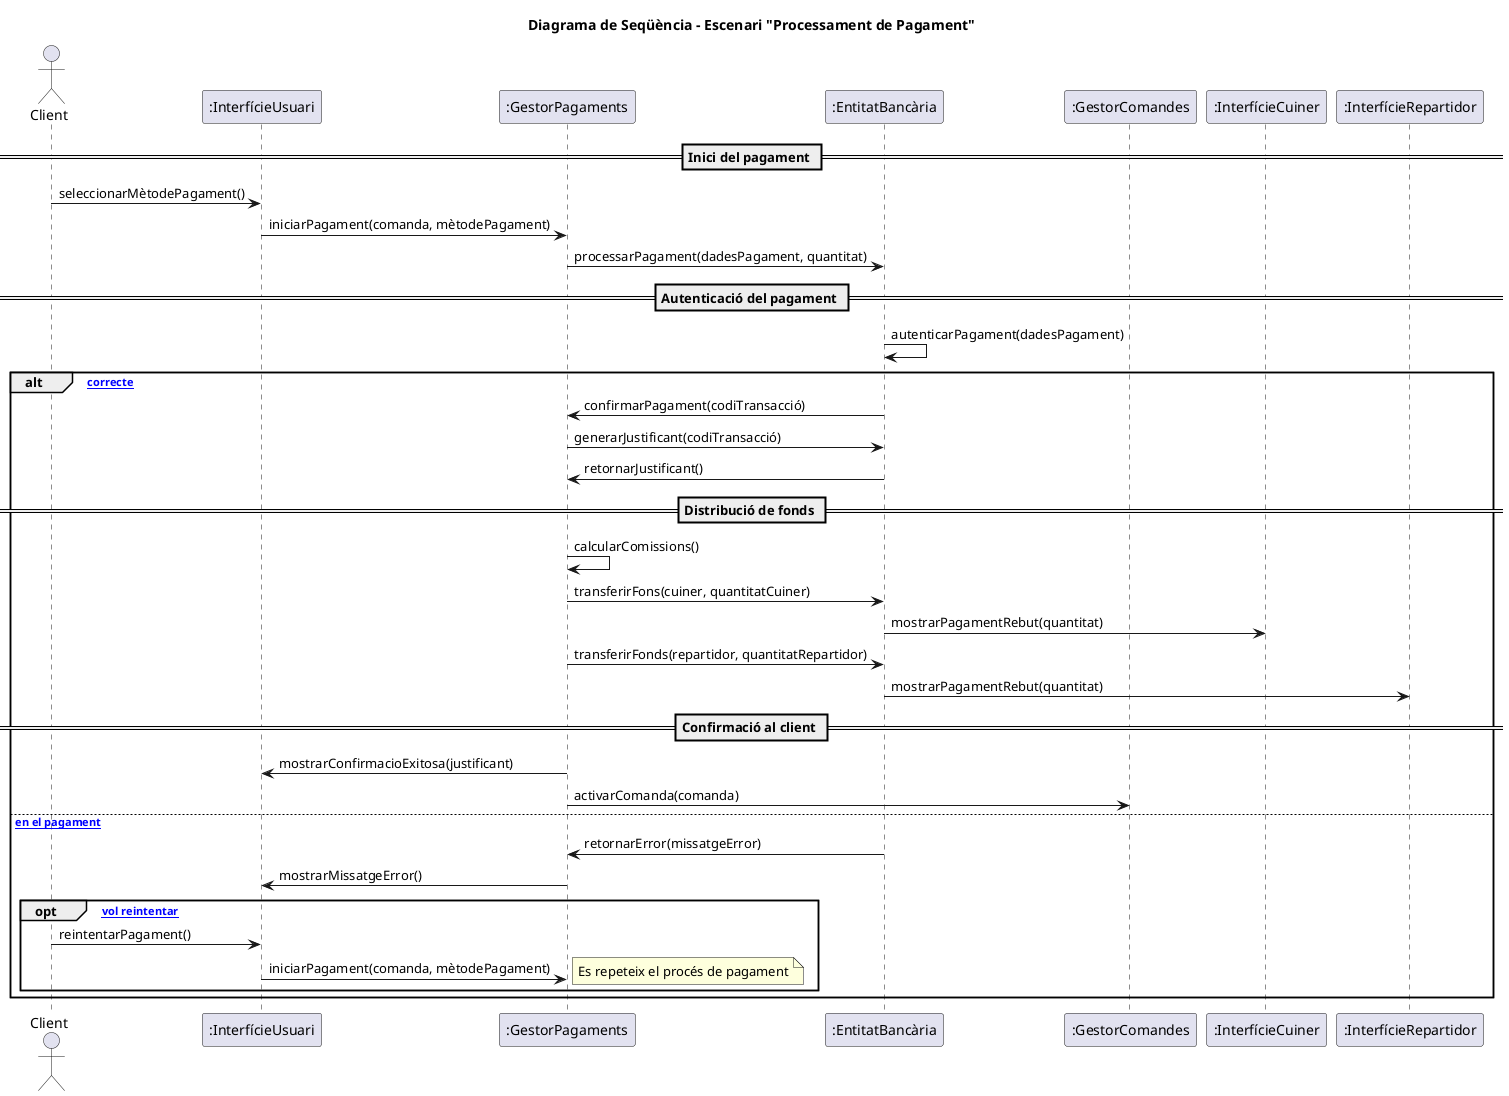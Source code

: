 @startuml
title Diagrama de Seqüència - Escenari "Processament de Pagament"

actor "Client" as C
participant ":InterfícieUsuari" as IU
participant ":GestorPagaments" as GP
participant ":EntitatBancària" as EB
participant ":GestorComandes" as GC
participant ":InterfícieCuiner" as IC
participant ":InterfícieRepartidor" as IR

== Inici del pagament ==
C -> IU: seleccionarMètodePagament()
IU -> GP: iniciarPagament(comanda, mètodePagament)
GP -> EB: processarPagament(dadesPagament, quantitat)

== Autenticació del pagament ==
EB -> EB: autenticarPagament(dadesPagament)

alt [Pagament correcte]
    EB -> GP: confirmarPagament(codiTransacció)
    GP -> EB: generarJustificant(codiTransacció)
    EB -> GP: retornarJustificant()

    == Distribució de fonds ==
    GP -> GP: calcularComissions()
    GP -> EB: transferirFons(cuiner, quantitatCuiner)
    EB -> IC: mostrarPagamentRebut(quantitat)
    GP -> EB: transferirFonds(repartidor, quantitatRepartidor)
    EB -> IR: mostrarPagamentRebut(quantitat)

    == Confirmació al client ==
    GP -> IU: mostrarConfirmacioExitosa(justificant)
    GP -> GC: activarComanda(comanda)

else [Error en el pagament]
    EB -> GP: retornarError(missatgeError)
    GP -> IU: mostrarMissatgeError()

    opt [Client vol reintentar]
        C -> IU: reintentarPagament()
        IU -> GP: iniciarPagament(comanda, mètodePagament)
        note right: Es repeteix el procés de pagament
    end
end

@enduml
